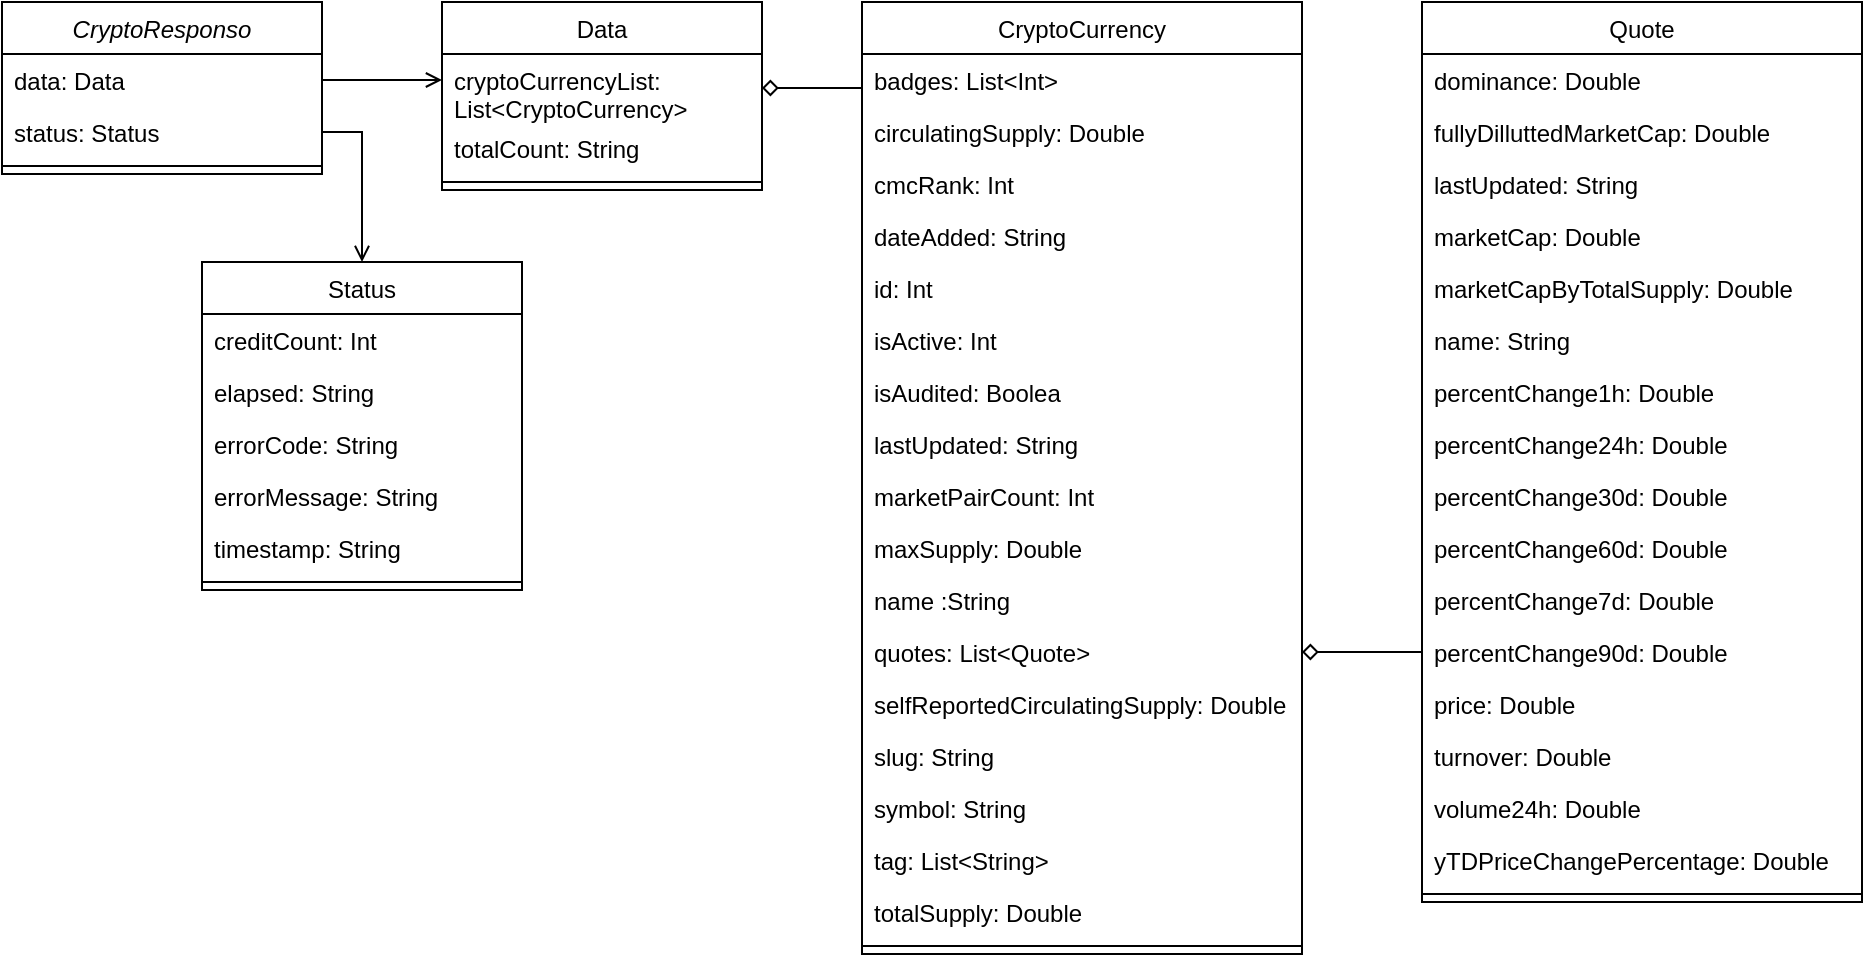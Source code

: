 <mxfile version="22.0.6" type="device">
  <diagram id="C5RBs43oDa-KdzZeNtuy" name="Page-1">
    <mxGraphModel dx="1313" dy="726" grid="1" gridSize="10" guides="1" tooltips="1" connect="1" arrows="1" fold="1" page="1" pageScale="1" pageWidth="827" pageHeight="1169" math="0" shadow="0">
      <root>
        <mxCell id="WIyWlLk6GJQsqaUBKTNV-0" />
        <mxCell id="WIyWlLk6GJQsqaUBKTNV-1" parent="WIyWlLk6GJQsqaUBKTNV-0" />
        <mxCell id="zkfFHV4jXpPFQw0GAbJ--0" value="CryptoResponso" style="swimlane;fontStyle=2;align=center;verticalAlign=top;childLayout=stackLayout;horizontal=1;startSize=26;horizontalStack=0;resizeParent=1;resizeLast=0;collapsible=1;marginBottom=0;rounded=0;shadow=0;strokeWidth=1;" parent="WIyWlLk6GJQsqaUBKTNV-1" vertex="1">
          <mxGeometry x="20" y="110" width="160" height="86" as="geometry">
            <mxRectangle x="230" y="140" width="160" height="26" as="alternateBounds" />
          </mxGeometry>
        </mxCell>
        <mxCell id="zkfFHV4jXpPFQw0GAbJ--1" value="data: Data" style="text;align=left;verticalAlign=top;spacingLeft=4;spacingRight=4;overflow=hidden;rotatable=0;points=[[0,0.5],[1,0.5]];portConstraint=eastwest;" parent="zkfFHV4jXpPFQw0GAbJ--0" vertex="1">
          <mxGeometry y="26" width="160" height="26" as="geometry" />
        </mxCell>
        <mxCell id="zkfFHV4jXpPFQw0GAbJ--2" value="status: Status" style="text;align=left;verticalAlign=top;spacingLeft=4;spacingRight=4;overflow=hidden;rotatable=0;points=[[0,0.5],[1,0.5]];portConstraint=eastwest;rounded=0;shadow=0;html=0;" parent="zkfFHV4jXpPFQw0GAbJ--0" vertex="1">
          <mxGeometry y="52" width="160" height="26" as="geometry" />
        </mxCell>
        <mxCell id="zkfFHV4jXpPFQw0GAbJ--4" value="" style="line;html=1;strokeWidth=1;align=left;verticalAlign=middle;spacingTop=-1;spacingLeft=3;spacingRight=3;rotatable=0;labelPosition=right;points=[];portConstraint=eastwest;" parent="zkfFHV4jXpPFQw0GAbJ--0" vertex="1">
          <mxGeometry y="78" width="160" height="8" as="geometry" />
        </mxCell>
        <mxCell id="zkfFHV4jXpPFQw0GAbJ--17" value="Data" style="swimlane;fontStyle=0;align=center;verticalAlign=top;childLayout=stackLayout;horizontal=1;startSize=26;horizontalStack=0;resizeParent=1;resizeLast=0;collapsible=1;marginBottom=0;rounded=0;shadow=0;strokeWidth=1;" parent="WIyWlLk6GJQsqaUBKTNV-1" vertex="1">
          <mxGeometry x="240" y="110" width="160" height="94" as="geometry">
            <mxRectangle x="550" y="140" width="160" height="26" as="alternateBounds" />
          </mxGeometry>
        </mxCell>
        <mxCell id="zkfFHV4jXpPFQw0GAbJ--18" value="cryptoCurrencyList: &#xa;List&lt;CryptoCurrency&gt;" style="text;align=left;verticalAlign=top;spacingLeft=4;spacingRight=4;overflow=hidden;rotatable=0;points=[[0,0.5],[1,0.5]];portConstraint=eastwest;" parent="zkfFHV4jXpPFQw0GAbJ--17" vertex="1">
          <mxGeometry y="26" width="160" height="34" as="geometry" />
        </mxCell>
        <mxCell id="zkfFHV4jXpPFQw0GAbJ--19" value="totalCount: String" style="text;align=left;verticalAlign=top;spacingLeft=4;spacingRight=4;overflow=hidden;rotatable=0;points=[[0,0.5],[1,0.5]];portConstraint=eastwest;rounded=0;shadow=0;html=0;" parent="zkfFHV4jXpPFQw0GAbJ--17" vertex="1">
          <mxGeometry y="60" width="160" height="26" as="geometry" />
        </mxCell>
        <mxCell id="zkfFHV4jXpPFQw0GAbJ--23" value="" style="line;html=1;strokeWidth=1;align=left;verticalAlign=middle;spacingTop=-1;spacingLeft=3;spacingRight=3;rotatable=0;labelPosition=right;points=[];portConstraint=eastwest;" parent="zkfFHV4jXpPFQw0GAbJ--17" vertex="1">
          <mxGeometry y="86" width="160" height="8" as="geometry" />
        </mxCell>
        <mxCell id="zkfFHV4jXpPFQw0GAbJ--26" value="" style="endArrow=open;shadow=0;strokeWidth=1;rounded=0;endFill=1;edgeStyle=elbowEdgeStyle;elbow=vertical;" parent="WIyWlLk6GJQsqaUBKTNV-1" source="zkfFHV4jXpPFQw0GAbJ--1" target="zkfFHV4jXpPFQw0GAbJ--17" edge="1">
          <mxGeometry x="0.5" y="41" relative="1" as="geometry">
            <mxPoint x="180" y="182" as="sourcePoint" />
            <mxPoint x="340" y="182" as="targetPoint" />
            <mxPoint x="-40" y="32" as="offset" />
          </mxGeometry>
        </mxCell>
        <mxCell id="ZQEuy3qtUA7IOPLe4Fm--0" value="Status" style="swimlane;fontStyle=0;align=center;verticalAlign=top;childLayout=stackLayout;horizontal=1;startSize=26;horizontalStack=0;resizeParent=1;resizeLast=0;collapsible=1;marginBottom=0;rounded=0;shadow=0;strokeWidth=1;" vertex="1" parent="WIyWlLk6GJQsqaUBKTNV-1">
          <mxGeometry x="120" y="240" width="160" height="164" as="geometry">
            <mxRectangle x="550" y="140" width="160" height="26" as="alternateBounds" />
          </mxGeometry>
        </mxCell>
        <mxCell id="ZQEuy3qtUA7IOPLe4Fm--2" value="creditCount: Int" style="text;align=left;verticalAlign=top;spacingLeft=4;spacingRight=4;overflow=hidden;rotatable=0;points=[[0,0.5],[1,0.5]];portConstraint=eastwest;rounded=0;shadow=0;html=0;" vertex="1" parent="ZQEuy3qtUA7IOPLe4Fm--0">
          <mxGeometry y="26" width="160" height="26" as="geometry" />
        </mxCell>
        <mxCell id="ZQEuy3qtUA7IOPLe4Fm--4" value="elapsed: String" style="text;align=left;verticalAlign=top;spacingLeft=4;spacingRight=4;overflow=hidden;rotatable=0;points=[[0,0.5],[1,0.5]];portConstraint=eastwest;rounded=0;shadow=0;html=0;" vertex="1" parent="ZQEuy3qtUA7IOPLe4Fm--0">
          <mxGeometry y="52" width="160" height="26" as="geometry" />
        </mxCell>
        <mxCell id="ZQEuy3qtUA7IOPLe4Fm--5" value="errorCode: String" style="text;align=left;verticalAlign=top;spacingLeft=4;spacingRight=4;overflow=hidden;rotatable=0;points=[[0,0.5],[1,0.5]];portConstraint=eastwest;rounded=0;shadow=0;html=0;" vertex="1" parent="ZQEuy3qtUA7IOPLe4Fm--0">
          <mxGeometry y="78" width="160" height="26" as="geometry" />
        </mxCell>
        <mxCell id="ZQEuy3qtUA7IOPLe4Fm--6" value="errorMessage: String" style="text;align=left;verticalAlign=top;spacingLeft=4;spacingRight=4;overflow=hidden;rotatable=0;points=[[0,0.5],[1,0.5]];portConstraint=eastwest;rounded=0;shadow=0;html=0;" vertex="1" parent="ZQEuy3qtUA7IOPLe4Fm--0">
          <mxGeometry y="104" width="160" height="26" as="geometry" />
        </mxCell>
        <mxCell id="ZQEuy3qtUA7IOPLe4Fm--7" value="timestamp: String" style="text;align=left;verticalAlign=top;spacingLeft=4;spacingRight=4;overflow=hidden;rotatable=0;points=[[0,0.5],[1,0.5]];portConstraint=eastwest;rounded=0;shadow=0;html=0;" vertex="1" parent="ZQEuy3qtUA7IOPLe4Fm--0">
          <mxGeometry y="130" width="160" height="26" as="geometry" />
        </mxCell>
        <mxCell id="ZQEuy3qtUA7IOPLe4Fm--3" value="" style="line;html=1;strokeWidth=1;align=left;verticalAlign=middle;spacingTop=-1;spacingLeft=3;spacingRight=3;rotatable=0;labelPosition=right;points=[];portConstraint=eastwest;" vertex="1" parent="ZQEuy3qtUA7IOPLe4Fm--0">
          <mxGeometry y="156" width="160" height="8" as="geometry" />
        </mxCell>
        <mxCell id="ZQEuy3qtUA7IOPLe4Fm--8" style="edgeStyle=orthogonalEdgeStyle;rounded=0;orthogonalLoop=1;jettySize=auto;html=1;exitX=1;exitY=0.5;exitDx=0;exitDy=0;endArrow=open;endFill=0;" edge="1" parent="WIyWlLk6GJQsqaUBKTNV-1" source="zkfFHV4jXpPFQw0GAbJ--2" target="ZQEuy3qtUA7IOPLe4Fm--0">
          <mxGeometry relative="1" as="geometry" />
        </mxCell>
        <mxCell id="ZQEuy3qtUA7IOPLe4Fm--10" value="CryptoCurrency" style="swimlane;fontStyle=0;align=center;verticalAlign=top;childLayout=stackLayout;horizontal=1;startSize=26;horizontalStack=0;resizeParent=1;resizeLast=0;collapsible=1;marginBottom=0;rounded=0;shadow=0;strokeWidth=1;" vertex="1" parent="WIyWlLk6GJQsqaUBKTNV-1">
          <mxGeometry x="450" y="110" width="220" height="476" as="geometry">
            <mxRectangle x="550" y="140" width="160" height="26" as="alternateBounds" />
          </mxGeometry>
        </mxCell>
        <mxCell id="ZQEuy3qtUA7IOPLe4Fm--11" value="badges: List&lt;Int&gt;" style="text;align=left;verticalAlign=top;spacingLeft=4;spacingRight=4;overflow=hidden;rotatable=0;points=[[0,0.5],[1,0.5]];portConstraint=eastwest;rounded=0;shadow=0;html=0;" vertex="1" parent="ZQEuy3qtUA7IOPLe4Fm--10">
          <mxGeometry y="26" width="220" height="26" as="geometry" />
        </mxCell>
        <mxCell id="ZQEuy3qtUA7IOPLe4Fm--12" value="circulatingSupply: Double" style="text;align=left;verticalAlign=top;spacingLeft=4;spacingRight=4;overflow=hidden;rotatable=0;points=[[0,0.5],[1,0.5]];portConstraint=eastwest;rounded=0;shadow=0;html=0;" vertex="1" parent="ZQEuy3qtUA7IOPLe4Fm--10">
          <mxGeometry y="52" width="220" height="26" as="geometry" />
        </mxCell>
        <mxCell id="ZQEuy3qtUA7IOPLe4Fm--13" value="cmcRank: Int" style="text;align=left;verticalAlign=top;spacingLeft=4;spacingRight=4;overflow=hidden;rotatable=0;points=[[0,0.5],[1,0.5]];portConstraint=eastwest;rounded=0;shadow=0;html=0;" vertex="1" parent="ZQEuy3qtUA7IOPLe4Fm--10">
          <mxGeometry y="78" width="220" height="26" as="geometry" />
        </mxCell>
        <mxCell id="ZQEuy3qtUA7IOPLe4Fm--14" value="dateAdded: String" style="text;align=left;verticalAlign=top;spacingLeft=4;spacingRight=4;overflow=hidden;rotatable=0;points=[[0,0.5],[1,0.5]];portConstraint=eastwest;rounded=0;shadow=0;html=0;" vertex="1" parent="ZQEuy3qtUA7IOPLe4Fm--10">
          <mxGeometry y="104" width="220" height="26" as="geometry" />
        </mxCell>
        <mxCell id="ZQEuy3qtUA7IOPLe4Fm--17" value="id: Int" style="text;align=left;verticalAlign=top;spacingLeft=4;spacingRight=4;overflow=hidden;rotatable=0;points=[[0,0.5],[1,0.5]];portConstraint=eastwest;rounded=0;shadow=0;html=0;" vertex="1" parent="ZQEuy3qtUA7IOPLe4Fm--10">
          <mxGeometry y="130" width="220" height="26" as="geometry" />
        </mxCell>
        <mxCell id="ZQEuy3qtUA7IOPLe4Fm--15" value="isActive: Int" style="text;align=left;verticalAlign=top;spacingLeft=4;spacingRight=4;overflow=hidden;rotatable=0;points=[[0,0.5],[1,0.5]];portConstraint=eastwest;rounded=0;shadow=0;html=0;" vertex="1" parent="ZQEuy3qtUA7IOPLe4Fm--10">
          <mxGeometry y="156" width="220" height="26" as="geometry" />
        </mxCell>
        <mxCell id="ZQEuy3qtUA7IOPLe4Fm--18" value="isAudited: Boolea" style="text;align=left;verticalAlign=top;spacingLeft=4;spacingRight=4;overflow=hidden;rotatable=0;points=[[0,0.5],[1,0.5]];portConstraint=eastwest;rounded=0;shadow=0;html=0;" vertex="1" parent="ZQEuy3qtUA7IOPLe4Fm--10">
          <mxGeometry y="182" width="220" height="26" as="geometry" />
        </mxCell>
        <mxCell id="ZQEuy3qtUA7IOPLe4Fm--19" value="lastUpdated: String" style="text;align=left;verticalAlign=top;spacingLeft=4;spacingRight=4;overflow=hidden;rotatable=0;points=[[0,0.5],[1,0.5]];portConstraint=eastwest;rounded=0;shadow=0;html=0;" vertex="1" parent="ZQEuy3qtUA7IOPLe4Fm--10">
          <mxGeometry y="208" width="220" height="26" as="geometry" />
        </mxCell>
        <mxCell id="ZQEuy3qtUA7IOPLe4Fm--20" value="marketPairCount: Int" style="text;align=left;verticalAlign=top;spacingLeft=4;spacingRight=4;overflow=hidden;rotatable=0;points=[[0,0.5],[1,0.5]];portConstraint=eastwest;rounded=0;shadow=0;html=0;" vertex="1" parent="ZQEuy3qtUA7IOPLe4Fm--10">
          <mxGeometry y="234" width="220" height="26" as="geometry" />
        </mxCell>
        <mxCell id="ZQEuy3qtUA7IOPLe4Fm--21" value="maxSupply: Double" style="text;align=left;verticalAlign=top;spacingLeft=4;spacingRight=4;overflow=hidden;rotatable=0;points=[[0,0.5],[1,0.5]];portConstraint=eastwest;rounded=0;shadow=0;html=0;" vertex="1" parent="ZQEuy3qtUA7IOPLe4Fm--10">
          <mxGeometry y="260" width="220" height="26" as="geometry" />
        </mxCell>
        <mxCell id="ZQEuy3qtUA7IOPLe4Fm--22" value="name :String" style="text;align=left;verticalAlign=top;spacingLeft=4;spacingRight=4;overflow=hidden;rotatable=0;points=[[0,0.5],[1,0.5]];portConstraint=eastwest;rounded=0;shadow=0;html=0;" vertex="1" parent="ZQEuy3qtUA7IOPLe4Fm--10">
          <mxGeometry y="286" width="220" height="26" as="geometry" />
        </mxCell>
        <mxCell id="ZQEuy3qtUA7IOPLe4Fm--23" value="quotes: List&lt;Quote&gt;" style="text;align=left;verticalAlign=top;spacingLeft=4;spacingRight=4;overflow=hidden;rotatable=0;points=[[0,0.5],[1,0.5]];portConstraint=eastwest;rounded=0;shadow=0;html=0;" vertex="1" parent="ZQEuy3qtUA7IOPLe4Fm--10">
          <mxGeometry y="312" width="220" height="26" as="geometry" />
        </mxCell>
        <mxCell id="ZQEuy3qtUA7IOPLe4Fm--24" value="selfReportedCirculatingSupply: Double" style="text;align=left;verticalAlign=top;spacingLeft=4;spacingRight=4;overflow=hidden;rotatable=0;points=[[0,0.5],[1,0.5]];portConstraint=eastwest;rounded=0;shadow=0;html=0;" vertex="1" parent="ZQEuy3qtUA7IOPLe4Fm--10">
          <mxGeometry y="338" width="220" height="26" as="geometry" />
        </mxCell>
        <mxCell id="ZQEuy3qtUA7IOPLe4Fm--25" value="slug: String" style="text;align=left;verticalAlign=top;spacingLeft=4;spacingRight=4;overflow=hidden;rotatable=0;points=[[0,0.5],[1,0.5]];portConstraint=eastwest;rounded=0;shadow=0;html=0;" vertex="1" parent="ZQEuy3qtUA7IOPLe4Fm--10">
          <mxGeometry y="364" width="220" height="26" as="geometry" />
        </mxCell>
        <mxCell id="ZQEuy3qtUA7IOPLe4Fm--26" value="symbol: String" style="text;align=left;verticalAlign=top;spacingLeft=4;spacingRight=4;overflow=hidden;rotatable=0;points=[[0,0.5],[1,0.5]];portConstraint=eastwest;rounded=0;shadow=0;html=0;" vertex="1" parent="ZQEuy3qtUA7IOPLe4Fm--10">
          <mxGeometry y="390" width="220" height="26" as="geometry" />
        </mxCell>
        <mxCell id="ZQEuy3qtUA7IOPLe4Fm--27" value="tag: List&lt;String&gt;" style="text;align=left;verticalAlign=top;spacingLeft=4;spacingRight=4;overflow=hidden;rotatable=0;points=[[0,0.5],[1,0.5]];portConstraint=eastwest;rounded=0;shadow=0;html=0;" vertex="1" parent="ZQEuy3qtUA7IOPLe4Fm--10">
          <mxGeometry y="416" width="220" height="26" as="geometry" />
        </mxCell>
        <mxCell id="ZQEuy3qtUA7IOPLe4Fm--28" value="totalSupply: Double" style="text;align=left;verticalAlign=top;spacingLeft=4;spacingRight=4;overflow=hidden;rotatable=0;points=[[0,0.5],[1,0.5]];portConstraint=eastwest;rounded=0;shadow=0;html=0;" vertex="1" parent="ZQEuy3qtUA7IOPLe4Fm--10">
          <mxGeometry y="442" width="220" height="26" as="geometry" />
        </mxCell>
        <mxCell id="ZQEuy3qtUA7IOPLe4Fm--16" value="" style="line;html=1;strokeWidth=1;align=left;verticalAlign=middle;spacingTop=-1;spacingLeft=3;spacingRight=3;rotatable=0;labelPosition=right;points=[];portConstraint=eastwest;" vertex="1" parent="ZQEuy3qtUA7IOPLe4Fm--10">
          <mxGeometry y="468" width="220" height="8" as="geometry" />
        </mxCell>
        <mxCell id="ZQEuy3qtUA7IOPLe4Fm--29" value="" style="endArrow=none;shadow=0;strokeWidth=1;rounded=0;endFill=0;edgeStyle=elbowEdgeStyle;elbow=vertical;startArrow=diamond;startFill=0;" edge="1" parent="WIyWlLk6GJQsqaUBKTNV-1" source="zkfFHV4jXpPFQw0GAbJ--18" target="ZQEuy3qtUA7IOPLe4Fm--10">
          <mxGeometry x="0.5" y="41" relative="1" as="geometry">
            <mxPoint x="410" y="130.04" as="sourcePoint" />
            <mxPoint x="470" y="130.04" as="targetPoint" />
            <mxPoint x="-40" y="32" as="offset" />
          </mxGeometry>
        </mxCell>
        <mxCell id="ZQEuy3qtUA7IOPLe4Fm--32" value="Quote" style="swimlane;fontStyle=0;align=center;verticalAlign=top;childLayout=stackLayout;horizontal=1;startSize=26;horizontalStack=0;resizeParent=1;resizeLast=0;collapsible=1;marginBottom=0;rounded=0;shadow=0;strokeWidth=1;" vertex="1" parent="WIyWlLk6GJQsqaUBKTNV-1">
          <mxGeometry x="730" y="110" width="220" height="450" as="geometry">
            <mxRectangle x="550" y="140" width="160" height="26" as="alternateBounds" />
          </mxGeometry>
        </mxCell>
        <mxCell id="ZQEuy3qtUA7IOPLe4Fm--34" value="dominance: Double" style="text;align=left;verticalAlign=top;spacingLeft=4;spacingRight=4;overflow=hidden;rotatable=0;points=[[0,0.5],[1,0.5]];portConstraint=eastwest;rounded=0;shadow=0;html=0;" vertex="1" parent="ZQEuy3qtUA7IOPLe4Fm--32">
          <mxGeometry y="26" width="220" height="26" as="geometry" />
        </mxCell>
        <mxCell id="ZQEuy3qtUA7IOPLe4Fm--35" value="fullyDilluttedMarketCap: Double" style="text;align=left;verticalAlign=top;spacingLeft=4;spacingRight=4;overflow=hidden;rotatable=0;points=[[0,0.5],[1,0.5]];portConstraint=eastwest;rounded=0;shadow=0;html=0;" vertex="1" parent="ZQEuy3qtUA7IOPLe4Fm--32">
          <mxGeometry y="52" width="220" height="26" as="geometry" />
        </mxCell>
        <mxCell id="ZQEuy3qtUA7IOPLe4Fm--36" value="lastUpdated: String" style="text;align=left;verticalAlign=top;spacingLeft=4;spacingRight=4;overflow=hidden;rotatable=0;points=[[0,0.5],[1,0.5]];portConstraint=eastwest;rounded=0;shadow=0;html=0;" vertex="1" parent="ZQEuy3qtUA7IOPLe4Fm--32">
          <mxGeometry y="78" width="220" height="26" as="geometry" />
        </mxCell>
        <mxCell id="ZQEuy3qtUA7IOPLe4Fm--37" value="marketCap: Double" style="text;align=left;verticalAlign=top;spacingLeft=4;spacingRight=4;overflow=hidden;rotatable=0;points=[[0,0.5],[1,0.5]];portConstraint=eastwest;rounded=0;shadow=0;html=0;" vertex="1" parent="ZQEuy3qtUA7IOPLe4Fm--32">
          <mxGeometry y="104" width="220" height="26" as="geometry" />
        </mxCell>
        <mxCell id="ZQEuy3qtUA7IOPLe4Fm--38" value="marketCapByTotalSupply: Double" style="text;align=left;verticalAlign=top;spacingLeft=4;spacingRight=4;overflow=hidden;rotatable=0;points=[[0,0.5],[1,0.5]];portConstraint=eastwest;rounded=0;shadow=0;html=0;" vertex="1" parent="ZQEuy3qtUA7IOPLe4Fm--32">
          <mxGeometry y="130" width="220" height="26" as="geometry" />
        </mxCell>
        <mxCell id="ZQEuy3qtUA7IOPLe4Fm--39" value="name: String" style="text;align=left;verticalAlign=top;spacingLeft=4;spacingRight=4;overflow=hidden;rotatable=0;points=[[0,0.5],[1,0.5]];portConstraint=eastwest;rounded=0;shadow=0;html=0;" vertex="1" parent="ZQEuy3qtUA7IOPLe4Fm--32">
          <mxGeometry y="156" width="220" height="26" as="geometry" />
        </mxCell>
        <mxCell id="ZQEuy3qtUA7IOPLe4Fm--40" value="percentChange1h: Double" style="text;align=left;verticalAlign=top;spacingLeft=4;spacingRight=4;overflow=hidden;rotatable=0;points=[[0,0.5],[1,0.5]];portConstraint=eastwest;rounded=0;shadow=0;html=0;" vertex="1" parent="ZQEuy3qtUA7IOPLe4Fm--32">
          <mxGeometry y="182" width="220" height="26" as="geometry" />
        </mxCell>
        <mxCell id="ZQEuy3qtUA7IOPLe4Fm--41" value="percentChange24h: Double" style="text;align=left;verticalAlign=top;spacingLeft=4;spacingRight=4;overflow=hidden;rotatable=0;points=[[0,0.5],[1,0.5]];portConstraint=eastwest;rounded=0;shadow=0;html=0;" vertex="1" parent="ZQEuy3qtUA7IOPLe4Fm--32">
          <mxGeometry y="208" width="220" height="26" as="geometry" />
        </mxCell>
        <mxCell id="ZQEuy3qtUA7IOPLe4Fm--42" value="percentChange30d: Double" style="text;align=left;verticalAlign=top;spacingLeft=4;spacingRight=4;overflow=hidden;rotatable=0;points=[[0,0.5],[1,0.5]];portConstraint=eastwest;rounded=0;shadow=0;html=0;" vertex="1" parent="ZQEuy3qtUA7IOPLe4Fm--32">
          <mxGeometry y="234" width="220" height="26" as="geometry" />
        </mxCell>
        <mxCell id="ZQEuy3qtUA7IOPLe4Fm--43" value="percentChange60d: Double" style="text;align=left;verticalAlign=top;spacingLeft=4;spacingRight=4;overflow=hidden;rotatable=0;points=[[0,0.5],[1,0.5]];portConstraint=eastwest;rounded=0;shadow=0;html=0;" vertex="1" parent="ZQEuy3qtUA7IOPLe4Fm--32">
          <mxGeometry y="260" width="220" height="26" as="geometry" />
        </mxCell>
        <mxCell id="ZQEuy3qtUA7IOPLe4Fm--44" value="percentChange7d: Double" style="text;align=left;verticalAlign=top;spacingLeft=4;spacingRight=4;overflow=hidden;rotatable=0;points=[[0,0.5],[1,0.5]];portConstraint=eastwest;rounded=0;shadow=0;html=0;" vertex="1" parent="ZQEuy3qtUA7IOPLe4Fm--32">
          <mxGeometry y="286" width="220" height="26" as="geometry" />
        </mxCell>
        <mxCell id="ZQEuy3qtUA7IOPLe4Fm--45" value="percentChange90d: Double" style="text;align=left;verticalAlign=top;spacingLeft=4;spacingRight=4;overflow=hidden;rotatable=0;points=[[0,0.5],[1,0.5]];portConstraint=eastwest;rounded=0;shadow=0;html=0;" vertex="1" parent="ZQEuy3qtUA7IOPLe4Fm--32">
          <mxGeometry y="312" width="220" height="26" as="geometry" />
        </mxCell>
        <mxCell id="ZQEuy3qtUA7IOPLe4Fm--46" value="price: Double" style="text;align=left;verticalAlign=top;spacingLeft=4;spacingRight=4;overflow=hidden;rotatable=0;points=[[0,0.5],[1,0.5]];portConstraint=eastwest;rounded=0;shadow=0;html=0;" vertex="1" parent="ZQEuy3qtUA7IOPLe4Fm--32">
          <mxGeometry y="338" width="220" height="26" as="geometry" />
        </mxCell>
        <mxCell id="ZQEuy3qtUA7IOPLe4Fm--47" value="turnover: Double" style="text;align=left;verticalAlign=top;spacingLeft=4;spacingRight=4;overflow=hidden;rotatable=0;points=[[0,0.5],[1,0.5]];portConstraint=eastwest;rounded=0;shadow=0;html=0;" vertex="1" parent="ZQEuy3qtUA7IOPLe4Fm--32">
          <mxGeometry y="364" width="220" height="26" as="geometry" />
        </mxCell>
        <mxCell id="ZQEuy3qtUA7IOPLe4Fm--48" value="volume24h: Double" style="text;align=left;verticalAlign=top;spacingLeft=4;spacingRight=4;overflow=hidden;rotatable=0;points=[[0,0.5],[1,0.5]];portConstraint=eastwest;rounded=0;shadow=0;html=0;" vertex="1" parent="ZQEuy3qtUA7IOPLe4Fm--32">
          <mxGeometry y="390" width="220" height="26" as="geometry" />
        </mxCell>
        <mxCell id="ZQEuy3qtUA7IOPLe4Fm--49" value="yTDPriceChangePercentage: Double" style="text;align=left;verticalAlign=top;spacingLeft=4;spacingRight=4;overflow=hidden;rotatable=0;points=[[0,0.5],[1,0.5]];portConstraint=eastwest;rounded=0;shadow=0;html=0;" vertex="1" parent="ZQEuy3qtUA7IOPLe4Fm--32">
          <mxGeometry y="416" width="220" height="26" as="geometry" />
        </mxCell>
        <mxCell id="ZQEuy3qtUA7IOPLe4Fm--50" value="" style="line;html=1;strokeWidth=1;align=left;verticalAlign=middle;spacingTop=-1;spacingLeft=3;spacingRight=3;rotatable=0;labelPosition=right;points=[];portConstraint=eastwest;" vertex="1" parent="ZQEuy3qtUA7IOPLe4Fm--32">
          <mxGeometry y="442" width="220" height="8" as="geometry" />
        </mxCell>
        <mxCell id="ZQEuy3qtUA7IOPLe4Fm--51" value="" style="endArrow=none;shadow=0;strokeWidth=1;rounded=0;endFill=0;edgeStyle=elbowEdgeStyle;elbow=vertical;startArrow=diamond;startFill=0;" edge="1" parent="WIyWlLk6GJQsqaUBKTNV-1" source="ZQEuy3qtUA7IOPLe4Fm--23" target="ZQEuy3qtUA7IOPLe4Fm--32">
          <mxGeometry x="0.5" y="41" relative="1" as="geometry">
            <mxPoint x="670" y="80.17" as="sourcePoint" />
            <mxPoint x="720" y="80.17" as="targetPoint" />
            <mxPoint x="-40" y="32" as="offset" />
          </mxGeometry>
        </mxCell>
      </root>
    </mxGraphModel>
  </diagram>
</mxfile>
